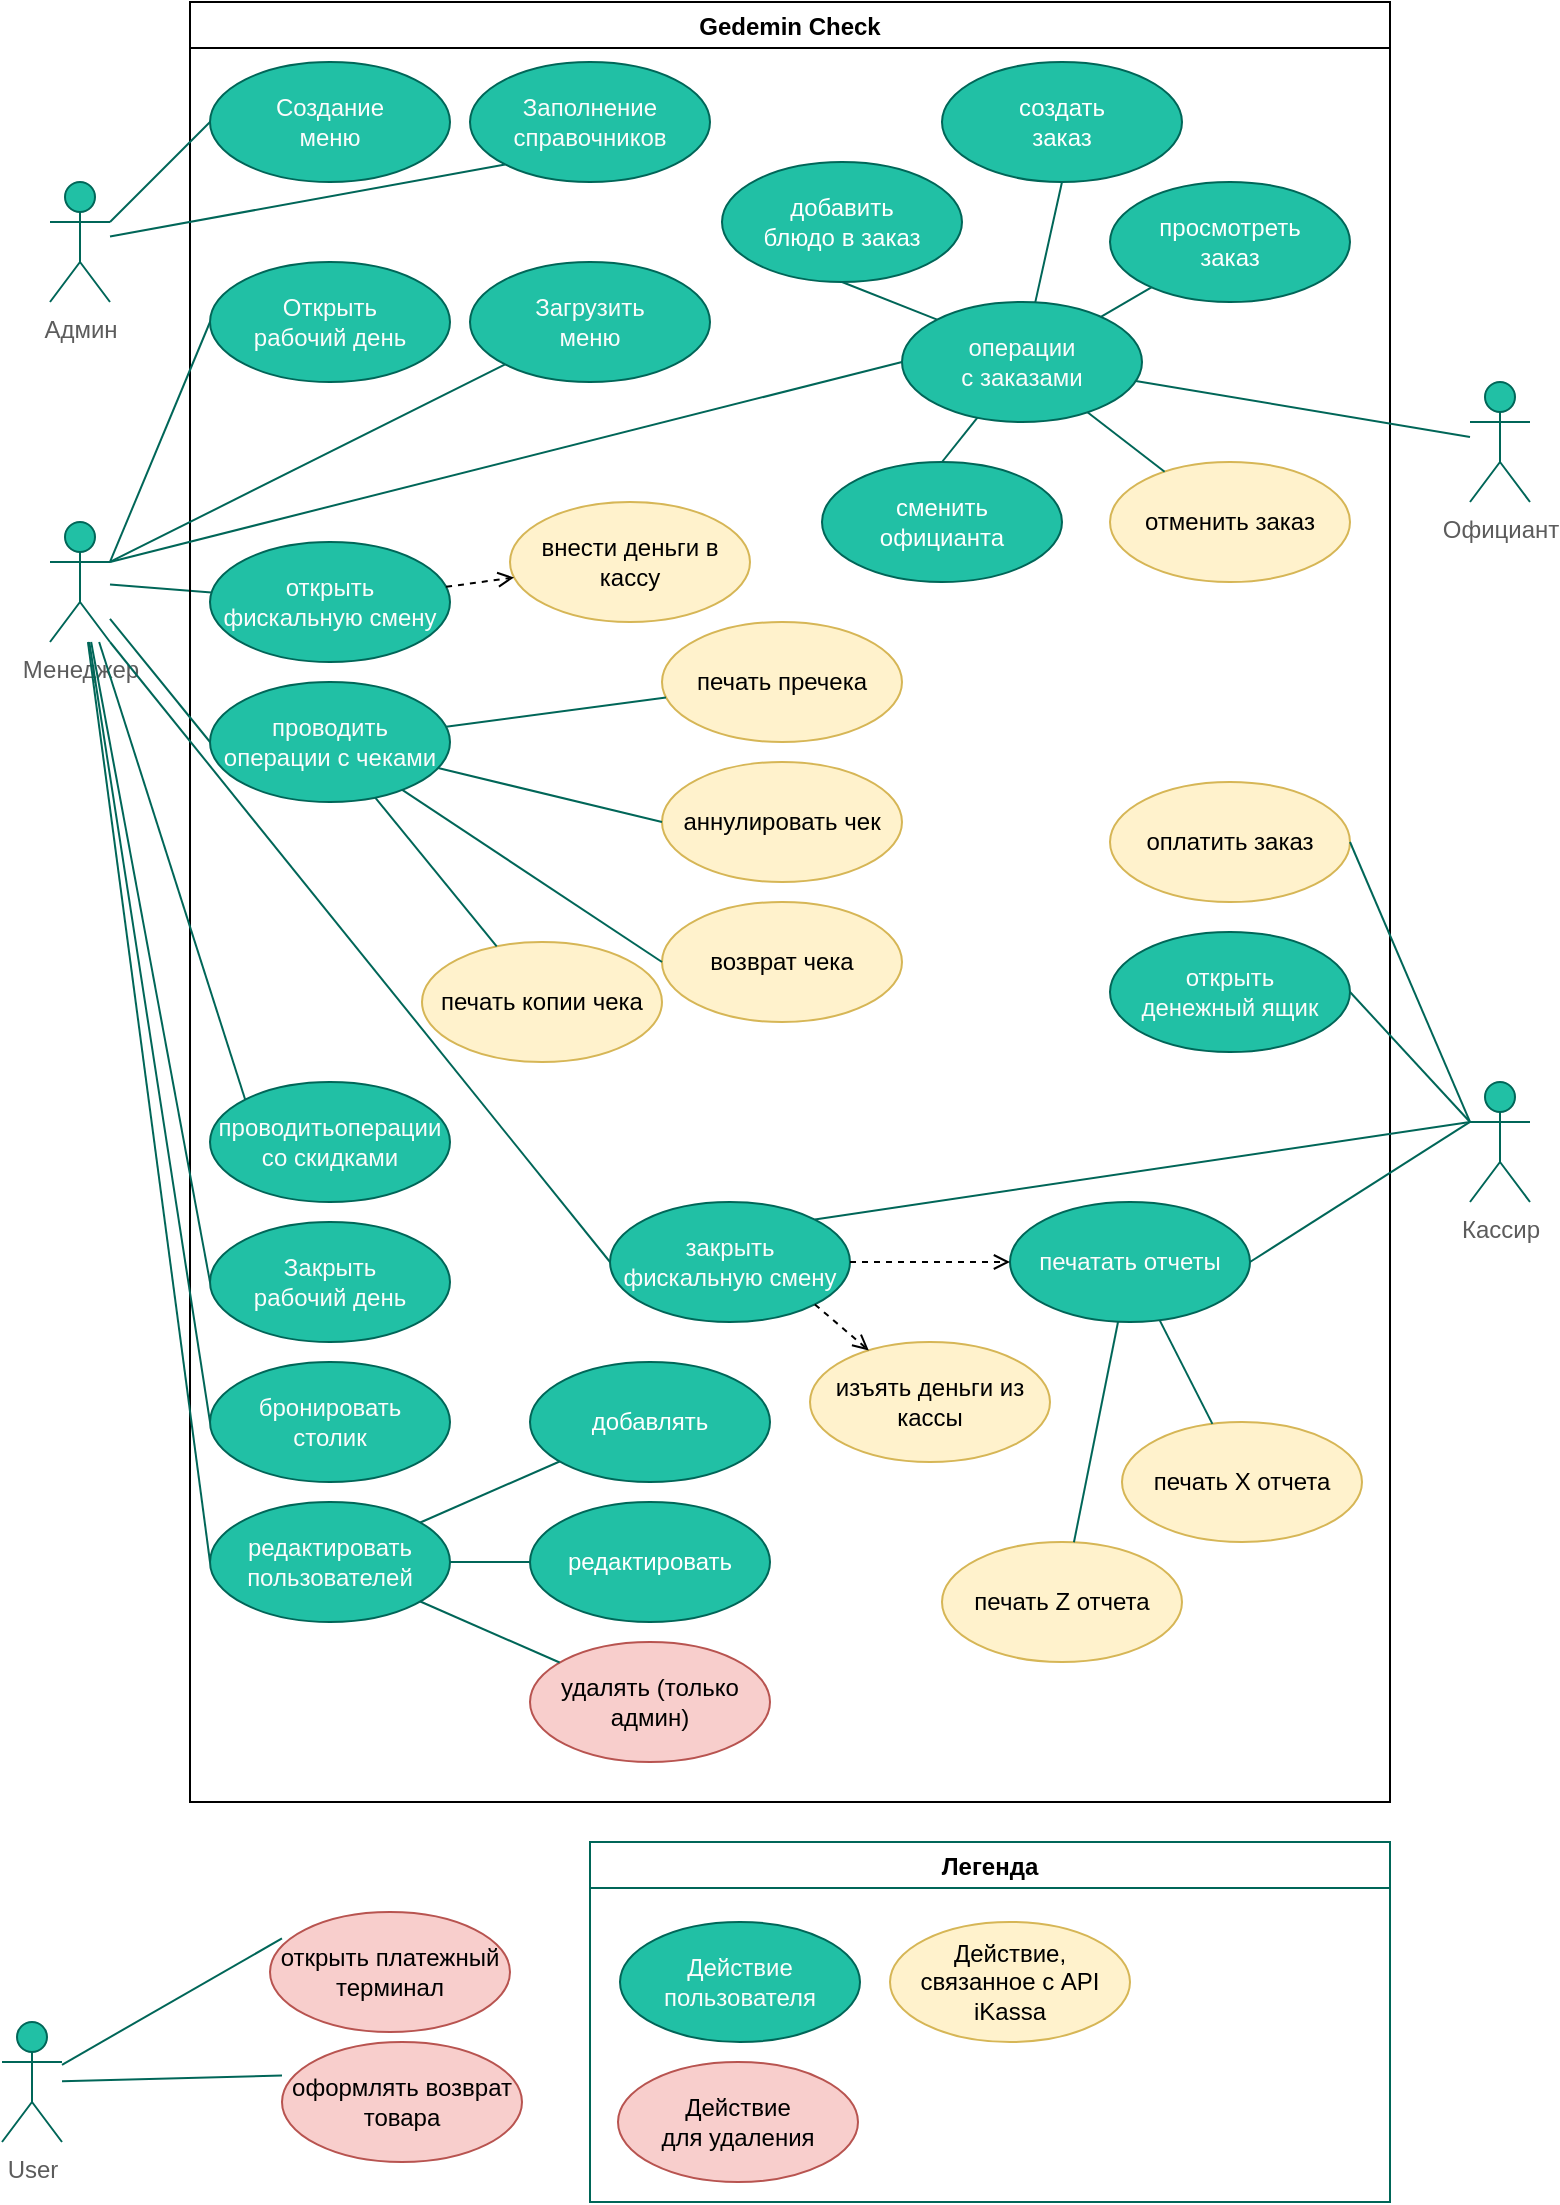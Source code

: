 <mxfile version="15.5.2" type="github">
  <diagram id="GxYnLsHXxuP-54g7DX-x" name="Page-1">
    <mxGraphModel dx="2370" dy="1273" grid="1" gridSize="10" guides="1" tooltips="1" connect="1" arrows="1" fold="1" page="1" pageScale="1" pageWidth="827" pageHeight="1169" math="0" shadow="0">
      <root>
        <mxCell id="0" />
        <mxCell id="1" parent="0" />
        <mxCell id="fbP9ISJhYm2EwNBeFBmf-1" value="User" style="shape=umlActor;verticalLabelPosition=bottom;verticalAlign=top;html=1;outlineConnect=0;fillColor=#21C0A5;strokeColor=#006658;fontColor=#5C5C5C;" parent="1" vertex="1">
          <mxGeometry x="20" y="1070" width="30" height="60" as="geometry" />
        </mxCell>
        <mxCell id="fbP9ISJhYm2EwNBeFBmf-3" value="" style="endArrow=none;html=1;rounded=0;strokeColor=#006658;fontColor=#5C5C5C;" parent="1" source="53YiJtBtJ5Fye40MgP60-35" target="fbP9ISJhYm2EwNBeFBmf-7" edge="1">
          <mxGeometry width="50" height="50" relative="1" as="geometry">
            <mxPoint x="114" y="415" as="sourcePoint" />
            <mxPoint x="264" y="275" as="targetPoint" />
          </mxGeometry>
        </mxCell>
        <mxCell id="fbP9ISJhYm2EwNBeFBmf-4" value="Gedemin Check" style="swimlane;fillColor=none;strokeColor=#000000;" parent="1" vertex="1">
          <mxGeometry x="114" y="60" width="600" height="900" as="geometry">
            <mxRectangle x="114" y="60" width="90" height="23" as="alternateBounds" />
          </mxGeometry>
        </mxCell>
        <mxCell id="fbP9ISJhYm2EwNBeFBmf-5" value="закрыть&lt;br&gt;фискальную смену" style="ellipse;whiteSpace=wrap;html=1;fillColor=#21C0A5;strokeColor=#006658;fontColor=#FCFCFC;" parent="fbP9ISJhYm2EwNBeFBmf-4" vertex="1">
          <mxGeometry x="210" y="600" width="120" height="60" as="geometry" />
        </mxCell>
        <mxCell id="fbP9ISJhYm2EwNBeFBmf-6" value="проводить &lt;br&gt;операции с чеками" style="ellipse;whiteSpace=wrap;html=1;fillColor=#21C0A5;strokeColor=#006658;fontColor=#FCFCFC;" parent="fbP9ISJhYm2EwNBeFBmf-4" vertex="1">
          <mxGeometry x="10" y="340" width="120" height="60" as="geometry" />
        </mxCell>
        <mxCell id="fbP9ISJhYm2EwNBeFBmf-7" value="открыть&lt;br&gt;фискальную смену" style="ellipse;whiteSpace=wrap;html=1;fillColor=#21C0A5;strokeColor=#006658;fontColor=#FCFCFC;" parent="fbP9ISJhYm2EwNBeFBmf-4" vertex="1">
          <mxGeometry x="10" y="270" width="120" height="60" as="geometry" />
        </mxCell>
        <mxCell id="fbP9ISJhYm2EwNBeFBmf-9" value="создать&lt;br&gt;заказ" style="ellipse;whiteSpace=wrap;html=1;fillColor=#21C0A5;strokeColor=#006658;fontColor=#FFFFFF;" parent="fbP9ISJhYm2EwNBeFBmf-4" vertex="1">
          <mxGeometry x="376" y="30" width="120" height="60" as="geometry" />
        </mxCell>
        <mxCell id="fbP9ISJhYm2EwNBeFBmf-13" value="внести деньги в кассу" style="ellipse;whiteSpace=wrap;html=1;fillColor=#fff2cc;strokeColor=#d6b656;" parent="fbP9ISJhYm2EwNBeFBmf-4" vertex="1">
          <mxGeometry x="160" y="250" width="120" height="60" as="geometry" />
        </mxCell>
        <mxCell id="fbP9ISJhYm2EwNBeFBmf-14" value="изъять деньги из кассы" style="ellipse;whiteSpace=wrap;html=1;fillColor=#fff2cc;strokeColor=#d6b656;" parent="fbP9ISJhYm2EwNBeFBmf-4" vertex="1">
          <mxGeometry x="310" y="670" width="120" height="60" as="geometry" />
        </mxCell>
        <mxCell id="fbP9ISJhYm2EwNBeFBmf-15" value="" style="html=1;verticalAlign=bottom;labelBackgroundColor=none;endArrow=open;endFill=0;dashed=1;rounded=0;" parent="fbP9ISJhYm2EwNBeFBmf-4" source="fbP9ISJhYm2EwNBeFBmf-7" target="fbP9ISJhYm2EwNBeFBmf-13" edge="1">
          <mxGeometry x="-0.212" y="62" width="160" relative="1" as="geometry">
            <mxPoint x="100" y="210" as="sourcePoint" />
            <mxPoint x="260" y="210" as="targetPoint" />
            <mxPoint as="offset" />
          </mxGeometry>
        </mxCell>
        <mxCell id="fbP9ISJhYm2EwNBeFBmf-16" value="" style="html=1;verticalAlign=bottom;labelBackgroundColor=none;endArrow=open;endFill=0;dashed=1;rounded=0;exitX=1;exitY=1;exitDx=0;exitDy=0;" parent="fbP9ISJhYm2EwNBeFBmf-4" source="fbP9ISJhYm2EwNBeFBmf-5" target="fbP9ISJhYm2EwNBeFBmf-14" edge="1">
          <mxGeometry width="160" relative="1" as="geometry">
            <mxPoint x="169.605" y="81.225" as="sourcePoint" />
            <mxPoint x="270.47" y="88.441" as="targetPoint" />
          </mxGeometry>
        </mxCell>
        <mxCell id="fbP9ISJhYm2EwNBeFBmf-19" value="просмотреть&lt;br&gt;заказ" style="ellipse;whiteSpace=wrap;html=1;fillColor=#21C0A5;strokeColor=#006658;fontColor=#FFFFFF;" parent="fbP9ISJhYm2EwNBeFBmf-4" vertex="1">
          <mxGeometry x="460" y="90" width="120" height="60" as="geometry" />
        </mxCell>
        <mxCell id="fbP9ISJhYm2EwNBeFBmf-23" value="отменить заказ" style="ellipse;whiteSpace=wrap;html=1;fillColor=#fff2cc;strokeColor=#d6b656;" parent="fbP9ISJhYm2EwNBeFBmf-4" vertex="1">
          <mxGeometry x="460" y="230" width="120" height="60" as="geometry" />
        </mxCell>
        <mxCell id="fbP9ISJhYm2EwNBeFBmf-25" value="операции&lt;br&gt;с заказами" style="ellipse;whiteSpace=wrap;html=1;fillColor=#21C0A5;strokeColor=#006658;fontColor=#FCFCFC;" parent="fbP9ISJhYm2EwNBeFBmf-4" vertex="1">
          <mxGeometry x="356" y="150" width="120" height="60" as="geometry" />
        </mxCell>
        <mxCell id="fbP9ISJhYm2EwNBeFBmf-2" value="" style="endArrow=none;html=1;rounded=0;entryX=0.5;entryY=1;entryDx=0;entryDy=0;strokeColor=#006658;fontColor=#5C5C5C;" parent="fbP9ISJhYm2EwNBeFBmf-4" source="fbP9ISJhYm2EwNBeFBmf-25" target="fbP9ISJhYm2EwNBeFBmf-9" edge="1">
          <mxGeometry width="50" height="50" relative="1" as="geometry">
            <mxPoint x="-150" y="385" as="sourcePoint" />
            <mxPoint x="-100" y="335" as="targetPoint" />
          </mxGeometry>
        </mxCell>
        <mxCell id="fbP9ISJhYm2EwNBeFBmf-20" value="" style="endArrow=none;html=1;rounded=0;strokeColor=#006658;fontColor=#5C5C5C;" parent="fbP9ISJhYm2EwNBeFBmf-4" source="fbP9ISJhYm2EwNBeFBmf-25" target="fbP9ISJhYm2EwNBeFBmf-19" edge="1">
          <mxGeometry width="50" height="50" relative="1" as="geometry">
            <mxPoint x="-90" y="190.091" as="sourcePoint" />
            <mxPoint x="60" y="141" as="targetPoint" />
          </mxGeometry>
        </mxCell>
        <mxCell id="fbP9ISJhYm2EwNBeFBmf-24" value="" style="endArrow=none;html=1;rounded=0;strokeColor=#006658;fontColor=#5C5C5C;" parent="fbP9ISJhYm2EwNBeFBmf-4" source="fbP9ISJhYm2EwNBeFBmf-25" target="fbP9ISJhYm2EwNBeFBmf-23" edge="1">
          <mxGeometry width="50" height="50" relative="1" as="geometry">
            <mxPoint x="-90" y="195.667" as="sourcePoint" />
            <mxPoint x="60.338" y="202.348" as="targetPoint" />
          </mxGeometry>
        </mxCell>
        <mxCell id="fbP9ISJhYm2EwNBeFBmf-30" value="сменить&lt;br&gt;официанта" style="ellipse;whiteSpace=wrap;html=1;fillColor=#21C0A5;strokeColor=#006658;fontColor=#FFFFFF;" parent="fbP9ISJhYm2EwNBeFBmf-4" vertex="1">
          <mxGeometry x="316" y="230" width="120" height="60" as="geometry" />
        </mxCell>
        <mxCell id="fbP9ISJhYm2EwNBeFBmf-31" value="" style="endArrow=none;html=1;rounded=0;strokeColor=#006658;fontColor=#5C5C5C;entryX=0.5;entryY=0;entryDx=0;entryDy=0;" parent="fbP9ISJhYm2EwNBeFBmf-4" source="fbP9ISJhYm2EwNBeFBmf-25" target="fbP9ISJhYm2EwNBeFBmf-30" edge="1">
          <mxGeometry width="50" height="50" relative="1" as="geometry">
            <mxPoint x="141.018" y="218.416" as="sourcePoint" />
            <mxPoint x="269.041" y="361.575" as="targetPoint" />
          </mxGeometry>
        </mxCell>
        <mxCell id="fbP9ISJhYm2EwNBeFBmf-33" value="открыть&lt;br&gt;денежный ящик" style="ellipse;whiteSpace=wrap;html=1;fillColor=#21C0A5;strokeColor=#006658;fontColor=#FCFCFC;" parent="fbP9ISJhYm2EwNBeFBmf-4" vertex="1">
          <mxGeometry x="460" y="465" width="120" height="60" as="geometry" />
        </mxCell>
        <mxCell id="fbP9ISJhYm2EwNBeFBmf-34" value="открыть платежный терминал" style="ellipse;whiteSpace=wrap;html=1;fillColor=#f8cecc;strokeColor=#b85450;" parent="fbP9ISJhYm2EwNBeFBmf-4" vertex="1">
          <mxGeometry x="40" y="955" width="120" height="60" as="geometry" />
        </mxCell>
        <mxCell id="fbP9ISJhYm2EwNBeFBmf-35" value="редактировать пользователей" style="ellipse;whiteSpace=wrap;html=1;fillColor=#21C0A5;strokeColor=#006658;fontColor=#FCFCFC;" parent="fbP9ISJhYm2EwNBeFBmf-4" vertex="1">
          <mxGeometry x="10" y="750" width="120" height="60" as="geometry" />
        </mxCell>
        <mxCell id="fbP9ISJhYm2EwNBeFBmf-36" value="бронировать&lt;br&gt;столик" style="ellipse;whiteSpace=wrap;html=1;fillColor=#21C0A5;strokeColor=#006658;fontColor=#FCFCFC;" parent="fbP9ISJhYm2EwNBeFBmf-4" vertex="1">
          <mxGeometry x="10" y="680" width="120" height="60" as="geometry" />
        </mxCell>
        <mxCell id="fbP9ISJhYm2EwNBeFBmf-37" value="печать Х отчета" style="ellipse;whiteSpace=wrap;html=1;fillColor=#fff2cc;strokeColor=#d6b656;" parent="fbP9ISJhYm2EwNBeFBmf-4" vertex="1">
          <mxGeometry x="466" y="710" width="120" height="60" as="geometry" />
        </mxCell>
        <mxCell id="fbP9ISJhYm2EwNBeFBmf-38" value="печать Z отчета" style="ellipse;whiteSpace=wrap;html=1;fillColor=#fff2cc;strokeColor=#d6b656;" parent="fbP9ISJhYm2EwNBeFBmf-4" vertex="1">
          <mxGeometry x="376" y="770" width="120" height="60" as="geometry" />
        </mxCell>
        <mxCell id="fbP9ISJhYm2EwNBeFBmf-39" value="печать пречека" style="ellipse;whiteSpace=wrap;html=1;fillColor=#fff2cc;strokeColor=#d6b656;" parent="fbP9ISJhYm2EwNBeFBmf-4" vertex="1">
          <mxGeometry x="236" y="310" width="120" height="60" as="geometry" />
        </mxCell>
        <mxCell id="fbP9ISJhYm2EwNBeFBmf-40" value="оплатить заказ" style="ellipse;whiteSpace=wrap;html=1;fillColor=#fff2cc;strokeColor=#d6b656;" parent="fbP9ISJhYm2EwNBeFBmf-4" vertex="1">
          <mxGeometry x="460" y="390" width="120" height="60" as="geometry" />
        </mxCell>
        <mxCell id="fbP9ISJhYm2EwNBeFBmf-43" value="аннулировать чек" style="ellipse;whiteSpace=wrap;html=1;fillColor=#fff2cc;strokeColor=#d6b656;" parent="fbP9ISJhYm2EwNBeFBmf-4" vertex="1">
          <mxGeometry x="236" y="380" width="120" height="60" as="geometry" />
        </mxCell>
        <mxCell id="fbP9ISJhYm2EwNBeFBmf-44" value="печать копии чека" style="ellipse;whiteSpace=wrap;html=1;fillColor=#fff2cc;strokeColor=#d6b656;" parent="fbP9ISJhYm2EwNBeFBmf-4" vertex="1">
          <mxGeometry x="116" y="470" width="120" height="60" as="geometry" />
        </mxCell>
        <mxCell id="fbP9ISJhYm2EwNBeFBmf-46" value="добавлять" style="ellipse;whiteSpace=wrap;html=1;fillColor=#21C0A5;strokeColor=#006658;fontColor=#FFFFFF;" parent="fbP9ISJhYm2EwNBeFBmf-4" vertex="1">
          <mxGeometry x="170" y="680" width="120" height="60" as="geometry" />
        </mxCell>
        <mxCell id="fbP9ISJhYm2EwNBeFBmf-47" value="редактировать" style="ellipse;whiteSpace=wrap;html=1;fillColor=#21C0A5;strokeColor=#006658;fontColor=#FFFFFF;" parent="fbP9ISJhYm2EwNBeFBmf-4" vertex="1">
          <mxGeometry x="170" y="750" width="120" height="60" as="geometry" />
        </mxCell>
        <mxCell id="fbP9ISJhYm2EwNBeFBmf-48" value="удалять (только админ)" style="ellipse;whiteSpace=wrap;html=1;fillColor=#f8cecc;strokeColor=#b85450;" parent="fbP9ISJhYm2EwNBeFBmf-4" vertex="1">
          <mxGeometry x="170" y="820" width="120" height="60" as="geometry" />
        </mxCell>
        <mxCell id="fbP9ISJhYm2EwNBeFBmf-50" value="" style="endArrow=none;html=1;rounded=0;strokeColor=#006658;fontColor=#5C5C5C;" parent="fbP9ISJhYm2EwNBeFBmf-4" source="fbP9ISJhYm2EwNBeFBmf-46" target="fbP9ISJhYm2EwNBeFBmf-35" edge="1">
          <mxGeometry width="50" height="50" relative="1" as="geometry">
            <mxPoint x="410" y="905" as="sourcePoint" />
            <mxPoint x="267.897" y="578.88" as="targetPoint" />
          </mxGeometry>
        </mxCell>
        <mxCell id="fbP9ISJhYm2EwNBeFBmf-51" value="" style="endArrow=none;html=1;rounded=0;strokeColor=#006658;fontColor=#5C5C5C;" parent="fbP9ISJhYm2EwNBeFBmf-4" source="fbP9ISJhYm2EwNBeFBmf-47" target="fbP9ISJhYm2EwNBeFBmf-35" edge="1">
          <mxGeometry width="50" height="50" relative="1" as="geometry">
            <mxPoint x="210.275" y="1052.389" as="sourcePoint" />
            <mxPoint x="169.805" y="1054.884" as="targetPoint" />
          </mxGeometry>
        </mxCell>
        <mxCell id="fbP9ISJhYm2EwNBeFBmf-52" value="" style="endArrow=none;html=1;rounded=0;strokeColor=#006658;fontColor=#5C5C5C;" parent="fbP9ISJhYm2EwNBeFBmf-4" source="fbP9ISJhYm2EwNBeFBmf-48" target="fbP9ISJhYm2EwNBeFBmf-35" edge="1">
          <mxGeometry width="50" height="50" relative="1" as="geometry">
            <mxPoint x="220.275" y="1062.389" as="sourcePoint" />
            <mxPoint x="179.805" y="1064.884" as="targetPoint" />
          </mxGeometry>
        </mxCell>
        <mxCell id="fbP9ISJhYm2EwNBeFBmf-53" value="" style="endArrow=none;html=1;rounded=0;strokeColor=#006658;fontColor=#5C5C5C;" parent="fbP9ISJhYm2EwNBeFBmf-4" source="fbP9ISJhYm2EwNBeFBmf-6" target="fbP9ISJhYm2EwNBeFBmf-39" edge="1">
          <mxGeometry width="50" height="50" relative="1" as="geometry">
            <mxPoint x="125.202" y="499.184" as="sourcePoint" />
            <mxPoint x="154.73" y="545.823" as="targetPoint" />
          </mxGeometry>
        </mxCell>
        <mxCell id="fbP9ISJhYm2EwNBeFBmf-54" value="" style="endArrow=none;html=1;rounded=0;strokeColor=#006658;fontColor=#5C5C5C;entryX=0;entryY=0.5;entryDx=0;entryDy=0;" parent="fbP9ISJhYm2EwNBeFBmf-4" source="fbP9ISJhYm2EwNBeFBmf-6" target="fbP9ISJhYm2EwNBeFBmf-43" edge="1">
          <mxGeometry width="50" height="50" relative="1" as="geometry">
            <mxPoint x="135.202" y="509.184" as="sourcePoint" />
            <mxPoint x="164.73" y="555.823" as="targetPoint" />
          </mxGeometry>
        </mxCell>
        <mxCell id="fbP9ISJhYm2EwNBeFBmf-55" value="" style="endArrow=none;html=1;rounded=0;strokeColor=#006658;fontColor=#5C5C5C;" parent="fbP9ISJhYm2EwNBeFBmf-4" source="fbP9ISJhYm2EwNBeFBmf-6" target="fbP9ISJhYm2EwNBeFBmf-44" edge="1">
          <mxGeometry width="50" height="50" relative="1" as="geometry">
            <mxPoint x="145.202" y="274.184" as="sourcePoint" />
            <mxPoint x="174.73" y="320.823" as="targetPoint" />
          </mxGeometry>
        </mxCell>
        <mxCell id="fbP9ISJhYm2EwNBeFBmf-56" value="добавить&lt;br&gt;блюдо в заказ" style="ellipse;whiteSpace=wrap;html=1;fillColor=#21C0A5;strokeColor=#006658;fontColor=#FFFFFF;" parent="fbP9ISJhYm2EwNBeFBmf-4" vertex="1">
          <mxGeometry x="266" y="80" width="120" height="60" as="geometry" />
        </mxCell>
        <mxCell id="fbP9ISJhYm2EwNBeFBmf-57" value="" style="endArrow=none;html=1;rounded=0;strokeColor=#006658;fontColor=#5C5C5C;entryX=0.5;entryY=1;entryDx=0;entryDy=0;exitX=0;exitY=0;exitDx=0;exitDy=0;" parent="fbP9ISJhYm2EwNBeFBmf-4" source="fbP9ISJhYm2EwNBeFBmf-25" target="fbP9ISJhYm2EwNBeFBmf-56" edge="1">
          <mxGeometry width="50" height="50" relative="1" as="geometry">
            <mxPoint x="135.202" y="254.184" as="sourcePoint" />
            <mxPoint x="164.73" y="300.823" as="targetPoint" />
          </mxGeometry>
        </mxCell>
        <mxCell id="fbP9ISJhYm2EwNBeFBmf-58" value="проводитьоперации со скидками" style="ellipse;whiteSpace=wrap;html=1;fillColor=#21C0A5;strokeColor=#006658;fontColor=#FCFCFC;" parent="fbP9ISJhYm2EwNBeFBmf-4" vertex="1">
          <mxGeometry x="10" y="540" width="120" height="60" as="geometry" />
        </mxCell>
        <mxCell id="fbP9ISJhYm2EwNBeFBmf-59" value="печатать отчеты" style="ellipse;whiteSpace=wrap;html=1;fillColor=#21C0A5;strokeColor=#006658;fontColor=#FCFCFC;" parent="fbP9ISJhYm2EwNBeFBmf-4" vertex="1">
          <mxGeometry x="410" y="600" width="120" height="60" as="geometry" />
        </mxCell>
        <mxCell id="fbP9ISJhYm2EwNBeFBmf-62" value="" style="endArrow=none;html=1;rounded=0;strokeColor=#006658;fontColor=#5C5C5C;" parent="fbP9ISJhYm2EwNBeFBmf-4" source="fbP9ISJhYm2EwNBeFBmf-59" target="fbP9ISJhYm2EwNBeFBmf-38" edge="1">
          <mxGeometry width="50" height="50" relative="1" as="geometry">
            <mxPoint x="-150" y="738.692" as="sourcePoint" />
            <mxPoint x="75.297" y="794.149" as="targetPoint" />
          </mxGeometry>
        </mxCell>
        <mxCell id="fbP9ISJhYm2EwNBeFBmf-63" value="" style="endArrow=none;html=1;rounded=0;strokeColor=#006658;fontColor=#5C5C5C;" parent="fbP9ISJhYm2EwNBeFBmf-4" source="fbP9ISJhYm2EwNBeFBmf-59" target="fbP9ISJhYm2EwNBeFBmf-37" edge="1">
          <mxGeometry width="50" height="50" relative="1" as="geometry">
            <mxPoint x="157.583" y="799.797" as="sourcePoint" />
            <mxPoint x="247.574" y="837.322" as="targetPoint" />
          </mxGeometry>
        </mxCell>
        <mxCell id="hKNmLy-pR7IXaHuMUlW_-2" value="возврат чека" style="ellipse;whiteSpace=wrap;html=1;fillColor=#fff2cc;strokeColor=#d6b656;" parent="fbP9ISJhYm2EwNBeFBmf-4" vertex="1">
          <mxGeometry x="236" y="450" width="120" height="60" as="geometry" />
        </mxCell>
        <mxCell id="hKNmLy-pR7IXaHuMUlW_-3" value="" style="endArrow=none;html=1;rounded=0;strokeColor=#006658;fontColor=#5C5C5C;entryX=0;entryY=0.5;entryDx=0;entryDy=0;" parent="fbP9ISJhYm2EwNBeFBmf-4" source="fbP9ISJhYm2EwNBeFBmf-6" target="hKNmLy-pR7IXaHuMUlW_-2" edge="1">
          <mxGeometry width="50" height="50" relative="1" as="geometry">
            <mxPoint x="156.118" y="430.992" as="sourcePoint" />
            <mxPoint x="234.217" y="458.841" as="targetPoint" />
          </mxGeometry>
        </mxCell>
        <mxCell id="53YiJtBtJ5Fye40MgP60-41" value="Создание&lt;br&gt;меню" style="ellipse;whiteSpace=wrap;html=1;fillColor=#21C0A5;strokeColor=#006658;fontColor=#FCFCFC;" parent="fbP9ISJhYm2EwNBeFBmf-4" vertex="1">
          <mxGeometry x="10" y="30" width="120" height="60" as="geometry" />
        </mxCell>
        <mxCell id="53YiJtBtJ5Fye40MgP60-42" value="Заполнение&lt;br&gt;справочников" style="ellipse;whiteSpace=wrap;html=1;fillColor=#21C0A5;strokeColor=#006658;fontColor=#FCFCFC;" parent="fbP9ISJhYm2EwNBeFBmf-4" vertex="1">
          <mxGeometry x="140" y="30" width="120" height="60" as="geometry" />
        </mxCell>
        <mxCell id="53YiJtBtJ5Fye40MgP60-46" value="Открыть&lt;br&gt;рабочий день" style="ellipse;whiteSpace=wrap;html=1;fillColor=#21C0A5;strokeColor=#006658;fontColor=#FCFCFC;" parent="fbP9ISJhYm2EwNBeFBmf-4" vertex="1">
          <mxGeometry x="10" y="130" width="120" height="60" as="geometry" />
        </mxCell>
        <mxCell id="53YiJtBtJ5Fye40MgP60-50" value="Загрузить&lt;br&gt;меню" style="ellipse;whiteSpace=wrap;html=1;fillColor=#21C0A5;strokeColor=#006658;fontColor=#FCFCFC;" parent="fbP9ISJhYm2EwNBeFBmf-4" vertex="1">
          <mxGeometry x="140" y="130" width="120" height="60" as="geometry" />
        </mxCell>
        <mxCell id="53YiJtBtJ5Fye40MgP60-49" value="Закрыть&lt;br&gt;рабочий день" style="ellipse;whiteSpace=wrap;html=1;fillColor=#21C0A5;strokeColor=#006658;fontColor=#FCFCFC;" parent="fbP9ISJhYm2EwNBeFBmf-4" vertex="1">
          <mxGeometry x="10" y="610" width="120" height="60" as="geometry" />
        </mxCell>
        <mxCell id="53YiJtBtJ5Fye40MgP60-72" value="" style="html=1;verticalAlign=bottom;labelBackgroundColor=none;endArrow=open;endFill=0;dashed=1;rounded=0;exitX=1;exitY=0.5;exitDx=0;exitDy=0;entryX=0;entryY=0.5;entryDx=0;entryDy=0;" parent="fbP9ISJhYm2EwNBeFBmf-4" source="fbP9ISJhYm2EwNBeFBmf-5" target="fbP9ISJhYm2EwNBeFBmf-59" edge="1">
          <mxGeometry width="160" relative="1" as="geometry">
            <mxPoint x="140" y="650" as="sourcePoint" />
            <mxPoint x="166.584" y="626.147" as="targetPoint" />
          </mxGeometry>
        </mxCell>
        <mxCell id="fbP9ISJhYm2EwNBeFBmf-27" value="" style="endArrow=none;html=1;rounded=0;strokeColor=#006658;fontColor=#5C5C5C;" parent="1" source="53YiJtBtJ5Fye40MgP60-38" target="fbP9ISJhYm2EwNBeFBmf-25" edge="1">
          <mxGeometry width="50" height="50" relative="1" as="geometry">
            <mxPoint x="44" y="755" as="sourcePoint" />
            <mxPoint x="297.061" y="610.299" as="targetPoint" />
          </mxGeometry>
        </mxCell>
        <mxCell id="fbP9ISJhYm2EwNBeFBmf-66" value="" style="endArrow=none;html=1;rounded=0;strokeColor=#006658;fontColor=#5C5C5C;entryX=0.05;entryY=0.22;entryDx=0;entryDy=0;entryPerimeter=0;" parent="1" source="fbP9ISJhYm2EwNBeFBmf-1" target="fbP9ISJhYm2EwNBeFBmf-34" edge="1">
          <mxGeometry width="50" height="50" relative="1" as="geometry">
            <mxPoint x="70" y="792.627" as="sourcePoint" />
            <mxPoint x="307.932" y="913.609" as="targetPoint" />
          </mxGeometry>
        </mxCell>
        <mxCell id="fbP9ISJhYm2EwNBeFBmf-69" value="" style="endArrow=none;html=1;rounded=0;strokeColor=#006658;fontColor=#5C5C5C;entryX=0;entryY=0.28;entryDx=0;entryDy=0;entryPerimeter=0;" parent="1" source="fbP9ISJhYm2EwNBeFBmf-1" target="fbP9ISJhYm2EwNBeFBmf-45" edge="1">
          <mxGeometry width="50" height="50" relative="1" as="geometry">
            <mxPoint x="60" y="796.747" as="sourcePoint" />
            <mxPoint x="297.323" y="1140.813" as="targetPoint" />
          </mxGeometry>
        </mxCell>
        <mxCell id="53YiJtBtJ5Fye40MgP60-4" value="Text" style="text;html=1;align=center;verticalAlign=middle;resizable=0;points=[];autosize=1;strokeColor=none;fillColor=none;fontColor=#FFFFFF;" parent="1" vertex="1">
          <mxGeometry x="360" y="1130" width="40" height="20" as="geometry" />
        </mxCell>
        <mxCell id="53YiJtBtJ5Fye40MgP60-34" value="Админ" style="shape=umlActor;verticalLabelPosition=bottom;verticalAlign=top;html=1;outlineConnect=0;fillColor=#21C0A5;strokeColor=#006658;fontColor=#5C5C5C;" parent="1" vertex="1">
          <mxGeometry x="44" y="150" width="30" height="60" as="geometry" />
        </mxCell>
        <mxCell id="53YiJtBtJ5Fye40MgP60-35" value="Менеджер" style="shape=umlActor;verticalLabelPosition=bottom;verticalAlign=top;html=1;outlineConnect=0;fillColor=#21C0A5;strokeColor=#006658;fontColor=#5C5C5C;align=center;" parent="1" vertex="1">
          <mxGeometry x="44" y="320" width="30" height="60" as="geometry" />
        </mxCell>
        <mxCell id="53YiJtBtJ5Fye40MgP60-38" value="Официант" style="shape=umlActor;verticalLabelPosition=bottom;verticalAlign=top;html=1;outlineConnect=0;fillColor=#21C0A5;strokeColor=#006658;fontColor=#5C5C5C;" parent="1" vertex="1">
          <mxGeometry x="754" y="250" width="30" height="60" as="geometry" />
        </mxCell>
        <mxCell id="53YiJtBtJ5Fye40MgP60-39" value="Кассир" style="shape=umlActor;verticalLabelPosition=bottom;verticalAlign=top;html=1;outlineConnect=0;fillColor=#21C0A5;strokeColor=#006658;fontColor=#5C5C5C;" parent="1" vertex="1">
          <mxGeometry x="754" y="600" width="30" height="60" as="geometry" />
        </mxCell>
        <mxCell id="53YiJtBtJ5Fye40MgP60-43" value="" style="endArrow=none;html=1;rounded=0;exitX=1;exitY=0.333;exitDx=0;exitDy=0;exitPerimeter=0;strokeColor=#006658;fontColor=#5C5C5C;entryX=0;entryY=0.5;entryDx=0;entryDy=0;" parent="1" source="53YiJtBtJ5Fye40MgP60-34" target="53YiJtBtJ5Fye40MgP60-41" edge="1">
          <mxGeometry width="50" height="50" relative="1" as="geometry">
            <mxPoint x="54" y="397.45" as="sourcePoint" />
            <mxPoint x="250.235" y="169.996" as="targetPoint" />
          </mxGeometry>
        </mxCell>
        <mxCell id="53YiJtBtJ5Fye40MgP60-51" value="" style="endArrow=none;html=1;rounded=0;exitX=1;exitY=0.333;exitDx=0;exitDy=0;exitPerimeter=0;strokeColor=#006658;fontColor=#5C5C5C;entryX=0;entryY=0.5;entryDx=0;entryDy=0;" parent="1" source="53YiJtBtJ5Fye40MgP60-35" target="53YiJtBtJ5Fye40MgP60-46" edge="1">
          <mxGeometry width="50" height="50" relative="1" as="geometry">
            <mxPoint x="154" y="330" as="sourcePoint" />
            <mxPoint x="217.079" y="319.487" as="targetPoint" />
          </mxGeometry>
        </mxCell>
        <mxCell id="53YiJtBtJ5Fye40MgP60-52" value="" style="endArrow=none;html=1;rounded=0;exitX=1;exitY=0.333;exitDx=0;exitDy=0;exitPerimeter=0;strokeColor=#006658;fontColor=#5C5C5C;entryX=0;entryY=1;entryDx=0;entryDy=0;" parent="1" source="53YiJtBtJ5Fye40MgP60-35" target="53YiJtBtJ5Fye40MgP60-50" edge="1">
          <mxGeometry width="50" height="50" relative="1" as="geometry">
            <mxPoint x="154" y="330" as="sourcePoint" />
            <mxPoint x="214" y="210" as="targetPoint" />
          </mxGeometry>
        </mxCell>
        <mxCell id="53YiJtBtJ5Fye40MgP60-54" value="" style="endArrow=none;html=1;rounded=0;strokeColor=#006658;fontColor=#5C5C5C;entryX=0;entryY=0.5;entryDx=0;entryDy=0;" parent="1" source="53YiJtBtJ5Fye40MgP60-35" target="53YiJtBtJ5Fye40MgP60-49" edge="1">
          <mxGeometry width="50" height="50" relative="1" as="geometry">
            <mxPoint x="154" y="330.0" as="sourcePoint" />
            <mxPoint x="204.909" y="334.797" as="targetPoint" />
          </mxGeometry>
        </mxCell>
        <mxCell id="53YiJtBtJ5Fye40MgP60-56" value="" style="endArrow=none;html=1;rounded=0;strokeColor=#006658;fontColor=#5C5C5C;entryX=0;entryY=1;entryDx=0;entryDy=0;" parent="1" source="53YiJtBtJ5Fye40MgP60-34" target="53YiJtBtJ5Fye40MgP60-42" edge="1">
          <mxGeometry width="50" height="50" relative="1" as="geometry">
            <mxPoint x="84" y="180" as="sourcePoint" />
            <mxPoint x="134" y="130" as="targetPoint" />
          </mxGeometry>
        </mxCell>
        <mxCell id="53YiJtBtJ5Fye40MgP60-57" value="" style="endArrow=none;html=1;rounded=0;exitX=1;exitY=0.333;exitDx=0;exitDy=0;exitPerimeter=0;strokeColor=#006658;fontColor=#5C5C5C;entryX=0;entryY=0.5;entryDx=0;entryDy=0;" parent="1" source="53YiJtBtJ5Fye40MgP60-35" target="fbP9ISJhYm2EwNBeFBmf-25" edge="1">
          <mxGeometry width="50" height="50" relative="1" as="geometry">
            <mxPoint x="84" y="330.0" as="sourcePoint" />
            <mxPoint x="281.329" y="251.09" as="targetPoint" />
          </mxGeometry>
        </mxCell>
        <mxCell id="53YiJtBtJ5Fye40MgP60-64" value="" style="endArrow=none;html=1;rounded=0;strokeColor=#006658;fontColor=#5C5C5C;entryX=0;entryY=0.5;entryDx=0;entryDy=0;exitX=1;exitY=1;exitDx=0;exitDy=0;exitPerimeter=0;" parent="1" target="fbP9ISJhYm2EwNBeFBmf-5" edge="1" source="53YiJtBtJ5Fye40MgP60-35">
          <mxGeometry width="50" height="50" relative="1" as="geometry">
            <mxPoint x="100" y="420" as="sourcePoint" />
            <mxPoint x="44" y="620" as="targetPoint" />
          </mxGeometry>
        </mxCell>
        <mxCell id="fbP9ISJhYm2EwNBeFBmf-45" value="оформлять возврат товара" style="ellipse;whiteSpace=wrap;html=1;fillColor=#f8cecc;strokeColor=#b85450;" parent="1" vertex="1">
          <mxGeometry x="160" y="1080" width="120" height="60" as="geometry" />
        </mxCell>
        <mxCell id="53YiJtBtJ5Fye40MgP60-65" value="" style="endArrow=none;html=1;rounded=0;strokeColor=#006658;fontColor=#5C5C5C;exitX=0;exitY=0.333;exitDx=0;exitDy=0;exitPerimeter=0;entryX=1;entryY=0.5;entryDx=0;entryDy=0;" parent="1" source="53YiJtBtJ5Fye40MgP60-39" target="fbP9ISJhYm2EwNBeFBmf-40" edge="1">
          <mxGeometry width="50" height="50" relative="1" as="geometry">
            <mxPoint x="592.938" y="705.753" as="sourcePoint" />
            <mxPoint x="565.099" y="714.277" as="targetPoint" />
          </mxGeometry>
        </mxCell>
        <mxCell id="53YiJtBtJ5Fye40MgP60-67" value="" style="endArrow=none;html=1;rounded=0;strokeColor=#006658;fontColor=#5C5C5C;entryX=1;entryY=0.5;entryDx=0;entryDy=0;exitX=0;exitY=0.333;exitDx=0;exitDy=0;exitPerimeter=0;" parent="1" target="fbP9ISJhYm2EwNBeFBmf-33" edge="1" source="53YiJtBtJ5Fye40MgP60-39">
          <mxGeometry width="50" height="50" relative="1" as="geometry">
            <mxPoint x="730" y="610" as="sourcePoint" />
            <mxPoint x="694" y="530" as="targetPoint" />
          </mxGeometry>
        </mxCell>
        <mxCell id="53YiJtBtJ5Fye40MgP60-68" value="" style="endArrow=none;html=1;rounded=0;strokeColor=#006658;fontColor=#5C5C5C;entryX=1;entryY=0.5;entryDx=0;entryDy=0;exitX=0;exitY=0.333;exitDx=0;exitDy=0;exitPerimeter=0;" parent="1" target="fbP9ISJhYm2EwNBeFBmf-59" edge="1" source="53YiJtBtJ5Fye40MgP60-39">
          <mxGeometry width="50" height="50" relative="1" as="geometry">
            <mxPoint x="740" y="650" as="sourcePoint" />
            <mxPoint x="704" y="615" as="targetPoint" />
          </mxGeometry>
        </mxCell>
        <mxCell id="53YiJtBtJ5Fye40MgP60-30" value="Легенда" style="swimlane;fontColor=#000000;strokeColor=#006658;fillColor=default;" parent="1" vertex="1">
          <mxGeometry x="314" y="980" width="400" height="180" as="geometry">
            <mxRectangle x="420" y="980" width="80" height="23" as="alternateBounds" />
          </mxGeometry>
        </mxCell>
        <mxCell id="53YiJtBtJ5Fye40MgP60-31" value="Действие&lt;br&gt;пользователя" style="ellipse;whiteSpace=wrap;html=1;fillColor=#21C0A5;strokeColor=#006658;fontColor=#FCFCFC;" parent="53YiJtBtJ5Fye40MgP60-30" vertex="1">
          <mxGeometry x="15" y="40" width="120" height="60" as="geometry" />
        </mxCell>
        <mxCell id="53YiJtBtJ5Fye40MgP60-32" value="Действие,&lt;br&gt;связанное с API&lt;br&gt;iKassa" style="ellipse;whiteSpace=wrap;html=1;fillColor=#fff2cc;strokeColor=#d6b656;" parent="53YiJtBtJ5Fye40MgP60-30" vertex="1">
          <mxGeometry x="150" y="40" width="120" height="60" as="geometry" />
        </mxCell>
        <mxCell id="53YiJtBtJ5Fye40MgP60-60" value="Действие&lt;br&gt;для удаления" style="ellipse;whiteSpace=wrap;html=1;fillColor=#f8cecc;strokeColor=#b85450;" parent="53YiJtBtJ5Fye40MgP60-30" vertex="1">
          <mxGeometry x="14" y="110" width="120" height="60" as="geometry" />
        </mxCell>
        <mxCell id="53YiJtBtJ5Fye40MgP60-69" value="" style="endArrow=none;html=1;rounded=0;strokeColor=#006658;fontColor=#5C5C5C;entryX=0;entryY=0.5;entryDx=0;entryDy=0;" parent="1" source="53YiJtBtJ5Fye40MgP60-35" target="fbP9ISJhYm2EwNBeFBmf-36" edge="1">
          <mxGeometry width="50" height="50" relative="1" as="geometry">
            <mxPoint x="60" y="460" as="sourcePoint" />
            <mxPoint x="134" y="710" as="targetPoint" />
          </mxGeometry>
        </mxCell>
        <mxCell id="53YiJtBtJ5Fye40MgP60-70" value="" style="endArrow=none;html=1;rounded=0;strokeColor=#006658;fontColor=#5C5C5C;entryX=0;entryY=0.5;entryDx=0;entryDy=0;" parent="1" source="53YiJtBtJ5Fye40MgP60-35" target="fbP9ISJhYm2EwNBeFBmf-35" edge="1">
          <mxGeometry width="50" height="50" relative="1" as="geometry">
            <mxPoint x="40" y="490" as="sourcePoint" />
            <mxPoint x="134" y="780" as="targetPoint" />
          </mxGeometry>
        </mxCell>
        <mxCell id="53YiJtBtJ5Fye40MgP60-71" value="" style="endArrow=none;html=1;rounded=0;strokeColor=#006658;fontColor=#5C5C5C;entryX=0;entryY=0;entryDx=0;entryDy=0;" parent="1" source="53YiJtBtJ5Fye40MgP60-35" target="fbP9ISJhYm2EwNBeFBmf-58" edge="1">
          <mxGeometry width="50" height="50" relative="1" as="geometry">
            <mxPoint x="130" y="400" as="sourcePoint" />
            <mxPoint x="134.754" y="365.26" as="targetPoint" />
          </mxGeometry>
        </mxCell>
        <mxCell id="53YiJtBtJ5Fye40MgP60-73" value="" style="endArrow=none;html=1;rounded=0;strokeColor=#006658;fontColor=#5C5C5C;entryX=1;entryY=0;entryDx=0;entryDy=0;exitX=0;exitY=0.333;exitDx=0;exitDy=0;exitPerimeter=0;" parent="1" source="53YiJtBtJ5Fye40MgP60-39" target="fbP9ISJhYm2EwNBeFBmf-5" edge="1">
          <mxGeometry width="50" height="50" relative="1" as="geometry">
            <mxPoint x="764" y="630" as="sourcePoint" />
            <mxPoint x="704" y="615" as="targetPoint" />
          </mxGeometry>
        </mxCell>
        <mxCell id="53YiJtBtJ5Fye40MgP60-74" value="" style="endArrow=none;html=1;rounded=0;strokeColor=#006658;fontColor=#5C5C5C;entryX=0;entryY=0.5;entryDx=0;entryDy=0;" parent="1" source="53YiJtBtJ5Fye40MgP60-35" target="fbP9ISJhYm2EwNBeFBmf-6" edge="1">
          <mxGeometry width="50" height="50" relative="1" as="geometry">
            <mxPoint x="84" y="361.236" as="sourcePoint" />
            <mxPoint x="134.705" y="365.414" as="targetPoint" />
          </mxGeometry>
        </mxCell>
      </root>
    </mxGraphModel>
  </diagram>
</mxfile>
